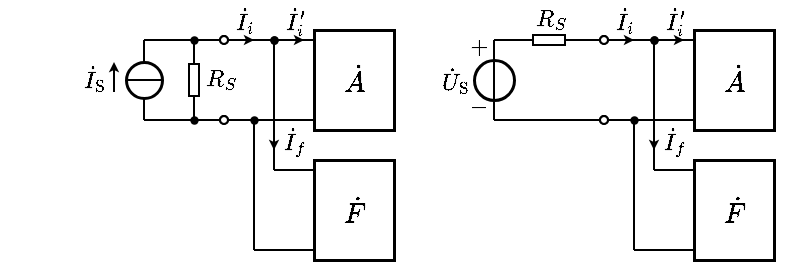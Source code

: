 <mxfile version="20.7.4" type="device"><diagram id="SOjZNOOlXic97nxgnpaf" name="第 1 页"><mxGraphModel dx="522" dy="361" grid="1" gridSize="5" guides="1" tooltips="1" connect="1" arrows="1" fold="1" page="1" pageScale="1" pageWidth="827" pageHeight="1169" math="1" shadow="0"><root><mxCell id="0"/><mxCell id="1" parent="0"/><mxCell id="cuT9Rnannq8AsZd5EZio-5" value="" style="endArrow=oval;html=1;rounded=0;fontSize=10;startSize=4;endSize=4;endFill=0;" parent="1" edge="1"><mxGeometry width="50" height="50" relative="1" as="geometry"><mxPoint x="125" y="190" as="sourcePoint"/><mxPoint x="80" y="190" as="targetPoint"/></mxGeometry></mxCell><mxCell id="cuT9Rnannq8AsZd5EZio-8" value="" style="endArrow=oval;html=1;rounded=0;fontSize=10;startSize=4;endSize=4;endFill=0;" parent="1" edge="1"><mxGeometry width="50" height="50" relative="1" as="geometry"><mxPoint x="125" y="230" as="sourcePoint"/><mxPoint x="80" y="230" as="targetPoint"/></mxGeometry></mxCell><mxCell id="cuT9Rnannq8AsZd5EZio-12" value="$$\dot{A}$$" style="rounded=0;whiteSpace=wrap;html=1;strokeWidth=1.5;connectable=0;" parent="1" vertex="1"><mxGeometry x="125" y="185" width="40" height="50" as="geometry"/></mxCell><mxCell id="cuT9Rnannq8AsZd5EZio-23" value="" style="endArrow=none;html=1;rounded=0;" parent="1" edge="1"><mxGeometry width="50" height="50" relative="1" as="geometry"><mxPoint x="95" y="295" as="sourcePoint"/><mxPoint x="125" y="295" as="targetPoint"/></mxGeometry></mxCell><mxCell id="cuT9Rnannq8AsZd5EZio-25" value="" style="endArrow=none;html=1;rounded=0;" parent="1" edge="1"><mxGeometry width="50" height="50" relative="1" as="geometry"><mxPoint x="105" y="255" as="sourcePoint"/><mxPoint x="105" y="190" as="targetPoint"/></mxGeometry></mxCell><mxCell id="cuT9Rnannq8AsZd5EZio-26" value="$$\dot{F}$$" style="rounded=0;whiteSpace=wrap;html=1;strokeWidth=1.5;connectable=0;" parent="1" vertex="1"><mxGeometry x="125" y="250" width="40" height="50" as="geometry"/></mxCell><mxCell id="cuT9Rnannq8AsZd5EZio-28" value="" style="endArrow=none;html=1;rounded=0;" parent="1" edge="1"><mxGeometry width="50" height="50" relative="1" as="geometry"><mxPoint x="105" y="255" as="sourcePoint"/><mxPoint x="125" y="255" as="targetPoint"/></mxGeometry></mxCell><mxCell id="cuT9Rnannq8AsZd5EZio-36" value="" style="shape=waypoint;sketch=0;fillStyle=solid;size=6;pointerEvents=1;points=[];fillColor=none;resizable=1;rotatable=1;perimeter=centerPerimeter;snapToPoint=1;strokeWidth=0.1;movable=1;deletable=1;editable=1;connectable=1;" parent="1" vertex="1"><mxGeometry x="90" y="225" width="10" height="10" as="geometry"/></mxCell><mxCell id="cuT9Rnannq8AsZd5EZio-37" value="" style="shape=waypoint;sketch=0;fillStyle=solid;size=6;pointerEvents=1;points=[];fillColor=none;resizable=1;rotatable=1;perimeter=centerPerimeter;snapToPoint=1;strokeWidth=0.1;movable=1;deletable=1;editable=1;connectable=1;" parent="1" vertex="1"><mxGeometry x="100" y="185" width="10" height="10" as="geometry"/></mxCell><mxCell id="aO-2rmDvCT_bUc_fqAwO-10" value="" style="ellipse;whiteSpace=wrap;html=1;aspect=fixed;labelBorderColor=none;fontSize=10;strokeColor=default;strokeWidth=1.5;fillColor=none;" vertex="1" parent="1"><mxGeometry x="31" y="201" width="18" height="18" as="geometry"/></mxCell><mxCell id="aO-2rmDvCT_bUc_fqAwO-11" value="" style="endArrow=none;html=1;rounded=0;fontSize=10;startSize=4;endSize=4;exitX=0.5;exitY=0;exitDx=0;exitDy=0;" edge="1" parent="1" source="aO-2rmDvCT_bUc_fqAwO-10"><mxGeometry width="50" height="50" relative="1" as="geometry"><mxPoint x="155" y="155" as="sourcePoint"/><mxPoint x="40" y="190" as="targetPoint"/></mxGeometry></mxCell><mxCell id="aO-2rmDvCT_bUc_fqAwO-12" value="\(\dot{I}_\mathrm{S}\)" style="text;html=1;resizable=1;autosize=1;align=center;verticalAlign=middle;points=[];fillColor=none;strokeColor=none;rounded=0;comic=0;movable=1;rotatable=1;deletable=1;editable=1;connectable=0;fontSize=10;" vertex="1" parent="1"><mxGeometry x="5" y="199" width="20" height="20" as="geometry"/></mxCell><mxCell id="aO-2rmDvCT_bUc_fqAwO-13" value="" style="endArrow=none;html=1;rounded=0;fontSize=10;entryX=1;entryY=0.5;entryDx=0;entryDy=0;exitX=0;exitY=0.5;exitDx=0;exitDy=0;" edge="1" parent="1" source="aO-2rmDvCT_bUc_fqAwO-10" target="aO-2rmDvCT_bUc_fqAwO-10"><mxGeometry width="50" height="50" relative="1" as="geometry"><mxPoint x="185" y="145" as="sourcePoint"/><mxPoint x="235" y="95" as="targetPoint"/></mxGeometry></mxCell><mxCell id="aO-2rmDvCT_bUc_fqAwO-14" value="" style="endArrow=none;html=1;rounded=0;fontSize=10;entryX=0.5;entryY=1;entryDx=0;entryDy=0;" edge="1" parent="1" target="aO-2rmDvCT_bUc_fqAwO-10"><mxGeometry width="50" height="50" relative="1" as="geometry"><mxPoint x="40" y="230" as="sourcePoint"/><mxPoint x="240" y="100" as="targetPoint"/></mxGeometry></mxCell><mxCell id="aO-2rmDvCT_bUc_fqAwO-15" value="" style="endArrow=classic;html=1;rounded=0;fontSize=10;startSize=2;endSize=2;" edge="1" parent="1"><mxGeometry width="50" height="50" relative="1" as="geometry"><mxPoint x="25" y="216" as="sourcePoint"/><mxPoint x="25" y="201" as="targetPoint"/></mxGeometry></mxCell><mxCell id="aO-2rmDvCT_bUc_fqAwO-16" value="" style="endArrow=none;html=1;rounded=0;" edge="1" parent="1"><mxGeometry width="50" height="50" relative="1" as="geometry"><mxPoint x="95" y="295" as="sourcePoint"/><mxPoint x="95" y="230" as="targetPoint"/></mxGeometry></mxCell><mxCell id="aO-2rmDvCT_bUc_fqAwO-17" value="" style="endArrow=oval;html=1;rounded=0;fontSize=10;startSize=4;endSize=4;endFill=0;" edge="1" parent="1"><mxGeometry width="50" height="50" relative="1" as="geometry"><mxPoint x="40" y="190" as="sourcePoint"/><mxPoint x="80" y="190" as="targetPoint"/></mxGeometry></mxCell><mxCell id="aO-2rmDvCT_bUc_fqAwO-18" value="" style="endArrow=oval;html=1;rounded=0;fontSize=10;startSize=4;endSize=4;endFill=0;" edge="1" parent="1"><mxGeometry width="50" height="50" relative="1" as="geometry"><mxPoint x="40" y="230" as="sourcePoint"/><mxPoint x="80" y="230" as="targetPoint"/></mxGeometry></mxCell><mxCell id="aO-2rmDvCT_bUc_fqAwO-20" value="$$R_S$$" style="text;html=1;align=center;verticalAlign=middle;resizable=1;points=[];autosize=1;strokeColor=none;fillColor=none;fontSize=10;movable=1;rotatable=1;deletable=1;editable=1;connectable=0;allowArrows=0;" vertex="1" parent="1"><mxGeometry x="67.5" y="200" width="20" height="20" as="geometry"/></mxCell><mxCell id="aO-2rmDvCT_bUc_fqAwO-22" value="" style="endArrow=none;html=1;rounded=0;fontSize=10;startSize=4;endSize=4;entryX=1;entryY=0.5;entryDx=0;entryDy=0;entryPerimeter=0;" edge="1" parent="1" target="aO-2rmDvCT_bUc_fqAwO-23"><mxGeometry width="50" height="50" relative="1" as="geometry"><mxPoint x="65" y="190" as="sourcePoint"/><mxPoint x="262" y="145.5" as="targetPoint"/></mxGeometry></mxCell><mxCell id="aO-2rmDvCT_bUc_fqAwO-23" value="" style="pointerEvents=1;verticalLabelPosition=bottom;shadow=0;dashed=0;align=center;html=1;verticalAlign=top;shape=mxgraph.electrical.resistors.resistor_1;fontSize=10;direction=north;allowArrows=0;" vertex="1" parent="1"><mxGeometry x="62.5" y="197.5" width="5" height="25" as="geometry"/></mxCell><mxCell id="aO-2rmDvCT_bUc_fqAwO-24" value="" style="endArrow=none;html=1;rounded=0;fontSize=10;startSize=4;endSize=4;exitX=0;exitY=0.5;exitDx=0;exitDy=0;exitPerimeter=0;" edge="1" parent="1" source="aO-2rmDvCT_bUc_fqAwO-23"><mxGeometry width="50" height="50" relative="1" as="geometry"><mxPoint x="154.5" y="130.5" as="sourcePoint"/><mxPoint x="65" y="230" as="targetPoint"/></mxGeometry></mxCell><mxCell id="aO-2rmDvCT_bUc_fqAwO-27" value="" style="shape=waypoint;sketch=0;fillStyle=solid;size=6;pointerEvents=1;points=[];fillColor=none;resizable=1;rotatable=1;perimeter=centerPerimeter;snapToPoint=1;strokeWidth=0.1;movable=1;deletable=1;editable=1;connectable=1;" vertex="1" parent="1"><mxGeometry x="100" y="185" width="10" height="10" as="geometry"/></mxCell><mxCell id="aO-2rmDvCT_bUc_fqAwO-28" value="" style="shape=waypoint;sketch=0;fillStyle=solid;size=6;pointerEvents=1;points=[];fillColor=none;resizable=1;rotatable=1;perimeter=centerPerimeter;snapToPoint=1;strokeWidth=0.1;movable=1;deletable=1;editable=1;connectable=1;" vertex="1" parent="1"><mxGeometry x="60" y="185" width="10" height="10" as="geometry"/></mxCell><mxCell id="aO-2rmDvCT_bUc_fqAwO-29" value="" style="shape=waypoint;sketch=0;fillStyle=solid;size=6;pointerEvents=1;points=[];fillColor=none;resizable=1;rotatable=1;perimeter=centerPerimeter;snapToPoint=1;strokeWidth=0.1;movable=1;deletable=1;editable=1;connectable=1;" vertex="1" parent="1"><mxGeometry x="60" y="225" width="10" height="10" as="geometry"/></mxCell><mxCell id="aO-2rmDvCT_bUc_fqAwO-30" value="" style="endArrow=classic;html=1;rounded=0;startSize=2;endSize=2;" edge="1" parent="1"><mxGeometry width="50" height="50" relative="1" as="geometry"><mxPoint x="105" y="220" as="sourcePoint"/><mxPoint x="105" y="245" as="targetPoint"/></mxGeometry></mxCell><mxCell id="aO-2rmDvCT_bUc_fqAwO-31" value="$$\dot{I}_f$$" style="text;html=1;align=center;verticalAlign=middle;resizable=1;points=[];autosize=1;strokeColor=none;fillColor=none;fontSize=10;movable=1;rotatable=1;deletable=1;editable=1;connectable=0;allowArrows=0;" vertex="1" parent="1"><mxGeometry x="105" y="230" width="20" height="20" as="geometry"/></mxCell><mxCell id="aO-2rmDvCT_bUc_fqAwO-32" value="" style="endArrow=classic;html=1;rounded=0;startSize=2;endSize=2;" edge="1" parent="1"><mxGeometry width="50" height="50" relative="1" as="geometry"><mxPoint x="105" y="190" as="sourcePoint"/><mxPoint x="120" y="190" as="targetPoint"/></mxGeometry></mxCell><mxCell id="aO-2rmDvCT_bUc_fqAwO-33" value="$$\dot{I}_i'$$" style="text;html=1;align=center;verticalAlign=middle;resizable=1;points=[];autosize=1;strokeColor=none;fillColor=none;fontSize=10;movable=1;rotatable=1;deletable=1;editable=1;connectable=0;allowArrows=0;" vertex="1" parent="1"><mxGeometry x="105" y="170" width="20" height="20" as="geometry"/></mxCell><mxCell id="aO-2rmDvCT_bUc_fqAwO-36" value="" style="endArrow=classic;html=1;rounded=0;startSize=2;endSize=2;" edge="1" parent="1"><mxGeometry width="50" height="50" relative="1" as="geometry"><mxPoint x="85" y="190" as="sourcePoint"/><mxPoint x="95" y="190" as="targetPoint"/></mxGeometry></mxCell><mxCell id="aO-2rmDvCT_bUc_fqAwO-37" value="$$\dot{I}_i$$" style="text;html=1;align=center;verticalAlign=middle;resizable=1;points=[];autosize=1;strokeColor=none;fillColor=none;fontSize=10;movable=1;rotatable=1;deletable=1;editable=1;connectable=0;allowArrows=0;" vertex="1" parent="1"><mxGeometry x="80" y="170" width="20" height="20" as="geometry"/></mxCell><mxCell id="aO-2rmDvCT_bUc_fqAwO-38" value="" style="endArrow=oval;html=1;rounded=0;fontSize=10;startSize=4;endSize=4;endFill=0;" edge="1" parent="1"><mxGeometry width="50" height="50" relative="1" as="geometry"><mxPoint x="315" y="190" as="sourcePoint"/><mxPoint x="270" y="190" as="targetPoint"/></mxGeometry></mxCell><mxCell id="aO-2rmDvCT_bUc_fqAwO-39" value="" style="endArrow=oval;html=1;rounded=0;fontSize=10;startSize=4;endSize=4;endFill=0;" edge="1" parent="1"><mxGeometry width="50" height="50" relative="1" as="geometry"><mxPoint x="315" y="230" as="sourcePoint"/><mxPoint x="270" y="230" as="targetPoint"/></mxGeometry></mxCell><mxCell id="aO-2rmDvCT_bUc_fqAwO-40" value="$$\dot{A}$$" style="rounded=0;whiteSpace=wrap;html=1;strokeWidth=1.5;connectable=0;" vertex="1" parent="1"><mxGeometry x="315" y="185" width="40" height="50" as="geometry"/></mxCell><mxCell id="aO-2rmDvCT_bUc_fqAwO-41" value="" style="endArrow=none;html=1;rounded=0;" edge="1" parent="1"><mxGeometry width="50" height="50" relative="1" as="geometry"><mxPoint x="285" y="295" as="sourcePoint"/><mxPoint x="315" y="295" as="targetPoint"/></mxGeometry></mxCell><mxCell id="aO-2rmDvCT_bUc_fqAwO-42" value="" style="endArrow=none;html=1;rounded=0;" edge="1" parent="1"><mxGeometry width="50" height="50" relative="1" as="geometry"><mxPoint x="295" y="255" as="sourcePoint"/><mxPoint x="295" y="190" as="targetPoint"/></mxGeometry></mxCell><mxCell id="aO-2rmDvCT_bUc_fqAwO-43" value="$$\dot{F}$$" style="rounded=0;whiteSpace=wrap;html=1;strokeWidth=1.5;connectable=0;" vertex="1" parent="1"><mxGeometry x="315" y="250" width="40" height="50" as="geometry"/></mxCell><mxCell id="aO-2rmDvCT_bUc_fqAwO-44" value="" style="endArrow=none;html=1;rounded=0;" edge="1" parent="1"><mxGeometry width="50" height="50" relative="1" as="geometry"><mxPoint x="295" y="255" as="sourcePoint"/><mxPoint x="315" y="255" as="targetPoint"/></mxGeometry></mxCell><mxCell id="aO-2rmDvCT_bUc_fqAwO-45" value="" style="shape=waypoint;sketch=0;fillStyle=solid;size=6;pointerEvents=1;points=[];fillColor=none;resizable=1;rotatable=1;perimeter=centerPerimeter;snapToPoint=1;strokeWidth=0.1;movable=1;deletable=1;editable=1;connectable=1;" vertex="1" parent="1"><mxGeometry x="280" y="225" width="10" height="10" as="geometry"/></mxCell><mxCell id="aO-2rmDvCT_bUc_fqAwO-46" value="" style="shape=waypoint;sketch=0;fillStyle=solid;size=6;pointerEvents=1;points=[];fillColor=none;resizable=1;rotatable=1;perimeter=centerPerimeter;snapToPoint=1;strokeWidth=0.1;movable=1;deletable=1;editable=1;connectable=1;" vertex="1" parent="1"><mxGeometry x="290" y="185" width="10" height="10" as="geometry"/></mxCell><mxCell id="aO-2rmDvCT_bUc_fqAwO-53" value="" style="endArrow=none;html=1;rounded=0;" edge="1" parent="1"><mxGeometry width="50" height="50" relative="1" as="geometry"><mxPoint x="285" y="295" as="sourcePoint"/><mxPoint x="285" y="230" as="targetPoint"/></mxGeometry></mxCell><mxCell id="aO-2rmDvCT_bUc_fqAwO-54" value="" style="endArrow=oval;html=1;rounded=0;fontSize=10;startSize=4;endSize=4;endFill=0;" edge="1" parent="1"><mxGeometry width="50" height="50" relative="1" as="geometry"><mxPoint x="255" y="190" as="sourcePoint"/><mxPoint x="270" y="190" as="targetPoint"/></mxGeometry></mxCell><mxCell id="aO-2rmDvCT_bUc_fqAwO-55" value="" style="endArrow=oval;html=1;rounded=0;fontSize=10;startSize=4;endSize=4;endFill=0;" edge="1" parent="1"><mxGeometry width="50" height="50" relative="1" as="geometry"><mxPoint x="215" y="230" as="sourcePoint"/><mxPoint x="270" y="230" as="targetPoint"/></mxGeometry></mxCell><mxCell id="aO-2rmDvCT_bUc_fqAwO-56" value="$$R_S$$" style="text;html=1;align=center;verticalAlign=middle;resizable=1;points=[];autosize=1;strokeColor=none;fillColor=none;fontSize=10;movable=1;rotatable=1;deletable=1;editable=1;connectable=0;allowArrows=0;" vertex="1" parent="1"><mxGeometry x="232.5" y="170" width="20" height="20" as="geometry"/></mxCell><mxCell id="aO-2rmDvCT_bUc_fqAwO-57" value="" style="endArrow=none;html=1;rounded=0;fontSize=10;startSize=4;endSize=4;entryX=1;entryY=0.5;entryDx=0;entryDy=0;entryPerimeter=0;" edge="1" parent="1" target="aO-2rmDvCT_bUc_fqAwO-58"><mxGeometry width="50" height="50" relative="1" as="geometry"><mxPoint x="255" y="190" as="sourcePoint"/><mxPoint x="452" y="145.5" as="targetPoint"/></mxGeometry></mxCell><mxCell id="aO-2rmDvCT_bUc_fqAwO-58" value="" style="pointerEvents=1;verticalLabelPosition=bottom;shadow=0;dashed=0;align=center;html=1;verticalAlign=top;shape=mxgraph.electrical.resistors.resistor_1;fontSize=10;direction=east;allowArrows=0;" vertex="1" parent="1"><mxGeometry x="230" y="187.5" width="25" height="5" as="geometry"/></mxCell><mxCell id="aO-2rmDvCT_bUc_fqAwO-59" value="" style="endArrow=none;html=1;rounded=0;fontSize=10;startSize=4;endSize=4;exitX=0;exitY=0.5;exitDx=0;exitDy=0;exitPerimeter=0;" edge="1" parent="1" source="aO-2rmDvCT_bUc_fqAwO-58"><mxGeometry width="50" height="50" relative="1" as="geometry"><mxPoint x="344.5" y="130.5" as="sourcePoint"/><mxPoint x="215" y="190" as="targetPoint"/></mxGeometry></mxCell><mxCell id="aO-2rmDvCT_bUc_fqAwO-60" value="" style="shape=waypoint;sketch=0;fillStyle=solid;size=6;pointerEvents=1;points=[];fillColor=none;resizable=1;rotatable=1;perimeter=centerPerimeter;snapToPoint=1;strokeWidth=0.1;movable=1;deletable=1;editable=1;connectable=1;" vertex="1" parent="1"><mxGeometry x="290" y="185" width="10" height="10" as="geometry"/></mxCell><mxCell id="aO-2rmDvCT_bUc_fqAwO-63" value="" style="endArrow=classic;html=1;rounded=0;startSize=2;endSize=2;" edge="1" parent="1"><mxGeometry width="50" height="50" relative="1" as="geometry"><mxPoint x="295" y="220" as="sourcePoint"/><mxPoint x="295" y="245" as="targetPoint"/></mxGeometry></mxCell><mxCell id="aO-2rmDvCT_bUc_fqAwO-64" value="$$\dot{I}_f$$" style="text;html=1;align=center;verticalAlign=middle;resizable=1;points=[];autosize=1;strokeColor=none;fillColor=none;fontSize=10;movable=1;rotatable=1;deletable=1;editable=1;connectable=0;allowArrows=0;" vertex="1" parent="1"><mxGeometry x="295" y="230" width="20" height="20" as="geometry"/></mxCell><mxCell id="aO-2rmDvCT_bUc_fqAwO-65" value="" style="endArrow=classic;html=1;rounded=0;startSize=2;endSize=2;" edge="1" parent="1"><mxGeometry width="50" height="50" relative="1" as="geometry"><mxPoint x="295" y="190" as="sourcePoint"/><mxPoint x="310" y="190" as="targetPoint"/></mxGeometry></mxCell><mxCell id="aO-2rmDvCT_bUc_fqAwO-66" value="$$\dot{I}_i'$$" style="text;html=1;align=center;verticalAlign=middle;resizable=1;points=[];autosize=1;strokeColor=none;fillColor=none;fontSize=10;movable=1;rotatable=1;deletable=1;editable=1;connectable=0;allowArrows=0;" vertex="1" parent="1"><mxGeometry x="295" y="170" width="20" height="20" as="geometry"/></mxCell><mxCell id="aO-2rmDvCT_bUc_fqAwO-67" value="" style="endArrow=classic;html=1;rounded=0;startSize=2;endSize=2;" edge="1" parent="1"><mxGeometry width="50" height="50" relative="1" as="geometry"><mxPoint x="275" y="190" as="sourcePoint"/><mxPoint x="285" y="190" as="targetPoint"/></mxGeometry></mxCell><mxCell id="aO-2rmDvCT_bUc_fqAwO-68" value="$$\dot{I}_i$$" style="text;html=1;align=center;verticalAlign=middle;resizable=1;points=[];autosize=1;strokeColor=none;fillColor=none;fontSize=10;movable=1;rotatable=1;deletable=1;editable=1;connectable=0;allowArrows=0;" vertex="1" parent="1"><mxGeometry x="270" y="170" width="20" height="20" as="geometry"/></mxCell><mxCell id="aO-2rmDvCT_bUc_fqAwO-70" value="$$-$$" style="text;resizable=1;autosize=1;align=center;verticalAlign=middle;points=[];fillColor=none;strokeColor=none;rounded=0;html=1;imageAspect=1;noLabel=0;recursiveResize=1;expand=1;editable=1;movable=1;rotatable=1;deletable=1;connectable=0;comic=0;fontSize=10;" vertex="1" parent="1"><mxGeometry x="199.0" y="212.5" width="15" height="20" as="geometry"/></mxCell><mxCell id="aO-2rmDvCT_bUc_fqAwO-71" value="$$+$$" style="text;html=1;resizable=1;autosize=1;align=center;verticalAlign=middle;points=[];fillColor=none;strokeColor=none;rounded=0;movable=1;rotatable=1;deletable=1;editable=1;connectable=0;fontSize=10;" vertex="1" parent="1"><mxGeometry x="199.0" y="183" width="15" height="20" as="geometry"/></mxCell><mxCell id="aO-2rmDvCT_bUc_fqAwO-72" value="" style="ellipse;whiteSpace=wrap;html=1;aspect=fixed;labelBorderColor=none;fontSize=10;strokeColor=default;strokeWidth=1.5;fillColor=none;" vertex="1" parent="1"><mxGeometry x="205" y="200" width="20" height="20" as="geometry"/></mxCell><mxCell id="aO-2rmDvCT_bUc_fqAwO-73" value="" style="endArrow=none;html=1;rounded=0;fontSize=10;startSize=4;endSize=4;exitX=0.5;exitY=0;exitDx=0;exitDy=0;" edge="1" parent="1" source="aO-2rmDvCT_bUc_fqAwO-72"><mxGeometry width="50" height="50" relative="1" as="geometry"><mxPoint x="215" y="250" as="sourcePoint"/><mxPoint x="215" y="190" as="targetPoint"/></mxGeometry></mxCell><mxCell id="aO-2rmDvCT_bUc_fqAwO-74" value="\(\dot{U}_\mathrm{S}\)" style="text;html=1;resizable=1;autosize=1;align=center;verticalAlign=middle;points=[];fillColor=none;strokeColor=none;rounded=0;comic=0;movable=1;rotatable=1;deletable=1;editable=1;connectable=0;fontSize=10;" vertex="1" parent="1"><mxGeometry x="185" y="200" width="20" height="20" as="geometry"/></mxCell><mxCell id="aO-2rmDvCT_bUc_fqAwO-75" value="" style="endArrow=none;html=1;rounded=0;fontSize=10;entryX=0.5;entryY=0;entryDx=0;entryDy=0;exitX=0.5;exitY=1;exitDx=0;exitDy=0;" edge="1" parent="1" source="aO-2rmDvCT_bUc_fqAwO-72" target="aO-2rmDvCT_bUc_fqAwO-72"><mxGeometry width="50" height="50" relative="1" as="geometry"><mxPoint x="245" y="240" as="sourcePoint"/><mxPoint x="295" y="190" as="targetPoint"/></mxGeometry></mxCell><mxCell id="aO-2rmDvCT_bUc_fqAwO-76" value="" style="endArrow=none;html=1;rounded=0;fontSize=10;entryX=0.5;entryY=1;entryDx=0;entryDy=0;" edge="1" parent="1" target="aO-2rmDvCT_bUc_fqAwO-72"><mxGeometry width="50" height="50" relative="1" as="geometry"><mxPoint x="215" y="230" as="sourcePoint"/><mxPoint x="300" y="195" as="targetPoint"/></mxGeometry></mxCell></root></mxGraphModel></diagram></mxfile>